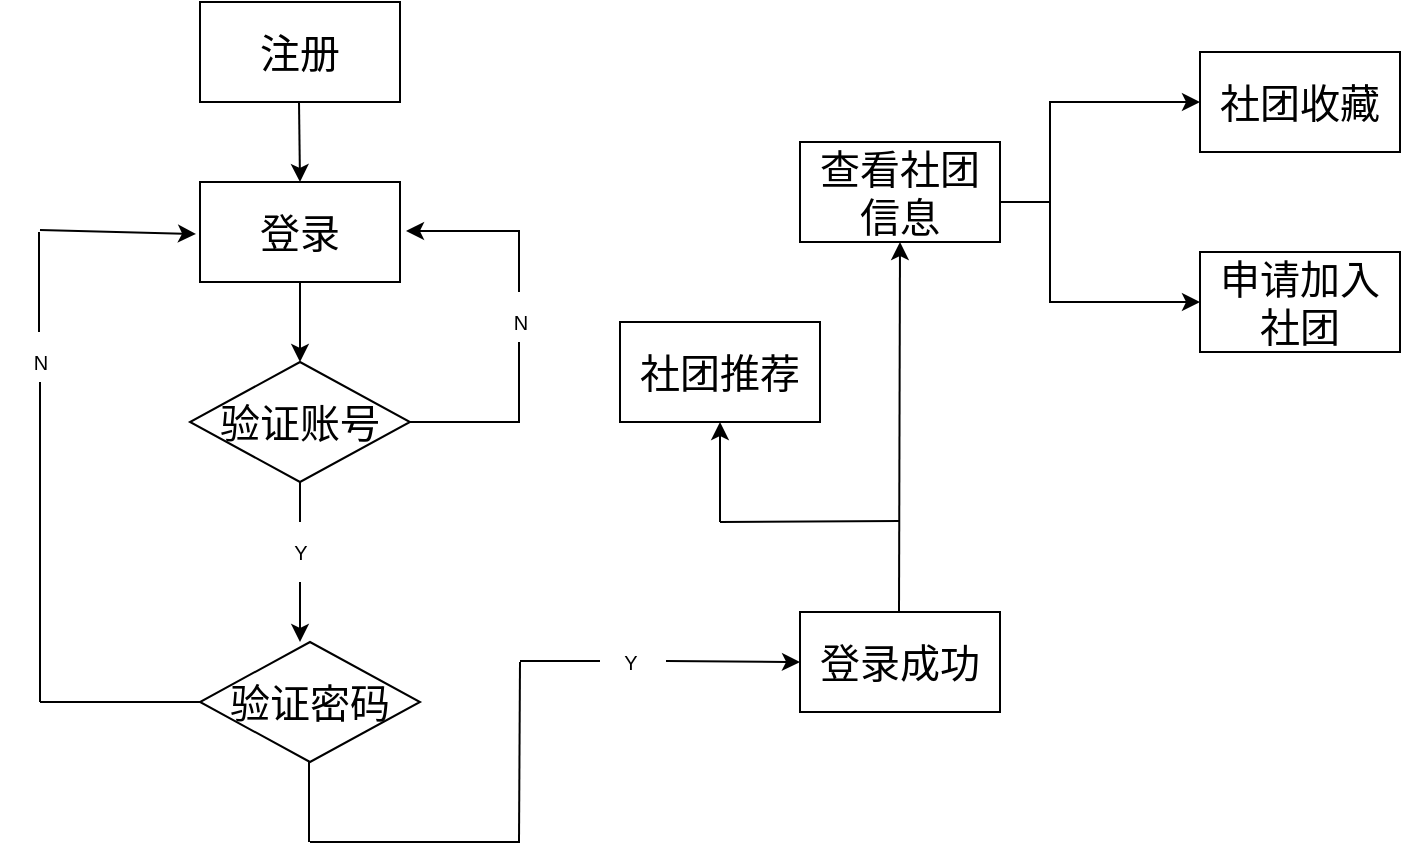 <mxfile version="10.6.1" type="github"><diagram id="QGfE6tiWKxZaJpD5HgqX" name="Page-1"><mxGraphModel dx="947" dy="533" grid="1" gridSize="10" guides="1" tooltips="1" connect="1" arrows="1" fold="1" page="1" pageScale="1" pageWidth="827" pageHeight="1169" math="0" shadow="0"><root><mxCell id="0"/><mxCell id="1" parent="0"/><mxCell id="E8wf1cDhmy324JM0ShqJ-1" value="注册" style="rounded=0;whiteSpace=wrap;html=1;fontSize=20;" parent="1" vertex="1"><mxGeometry x="120" y="140" width="100" height="50" as="geometry"/></mxCell><mxCell id="E8wf1cDhmy324JM0ShqJ-2" value="" style="endArrow=classic;html=1;fontSize=20;" parent="1" edge="1"><mxGeometry width="50" height="50" relative="1" as="geometry"><mxPoint x="169.5" y="190" as="sourcePoint"/><mxPoint x="170" y="230" as="targetPoint"/></mxGeometry></mxCell><mxCell id="E8wf1cDhmy324JM0ShqJ-3" value="登录" style="rounded=0;whiteSpace=wrap;html=1;fontSize=20;" parent="1" vertex="1"><mxGeometry x="120" y="230" width="100" height="50" as="geometry"/></mxCell><mxCell id="E8wf1cDhmy324JM0ShqJ-4" value="" style="endArrow=classic;html=1;fontSize=20;" parent="1" edge="1"><mxGeometry width="50" height="50" relative="1" as="geometry"><mxPoint x="170" y="280" as="sourcePoint"/><mxPoint x="170" y="320" as="targetPoint"/></mxGeometry></mxCell><mxCell id="E8wf1cDhmy324JM0ShqJ-6" value="验证账号" style="rhombus;whiteSpace=wrap;html=1;fontSize=20;" parent="1" vertex="1"><mxGeometry x="115" y="320" width="110" height="60" as="geometry"/></mxCell><mxCell id="E8wf1cDhmy324JM0ShqJ-7" value="" style="endArrow=classic;html=1;fontSize=20;" parent="1" edge="1"><mxGeometry width="50" height="50" relative="1" as="geometry"><mxPoint x="170" y="430" as="sourcePoint"/><mxPoint x="170" y="460" as="targetPoint"/></mxGeometry></mxCell><mxCell id="E8wf1cDhmy324JM0ShqJ-8" value="Y" style="text;html=1;resizable=0;autosize=1;align=center;verticalAlign=middle;points=[];fillColor=none;strokeColor=none;rounded=0;fontSize=10;" parent="1" vertex="1"><mxGeometry x="155" y="400" width="30" height="30" as="geometry"/></mxCell><mxCell id="E8wf1cDhmy324JM0ShqJ-10" value="" style="endArrow=none;html=1;fontSize=15;" parent="1" edge="1"><mxGeometry width="50" height="50" relative="1" as="geometry"><mxPoint x="170" y="400" as="sourcePoint"/><mxPoint x="170" y="380" as="targetPoint"/></mxGeometry></mxCell><mxCell id="E8wf1cDhmy324JM0ShqJ-15" value="验证密码" style="rhombus;whiteSpace=wrap;html=1;fontSize=20;" parent="1" vertex="1"><mxGeometry x="120" y="460" width="110" height="60" as="geometry"/></mxCell><mxCell id="E8wf1cDhmy324JM0ShqJ-18" value="" style="endArrow=none;html=1;fontSize=10;" parent="1" edge="1"><mxGeometry width="50" height="50" relative="1" as="geometry"><mxPoint x="225" y="350" as="sourcePoint"/><mxPoint x="280" y="350" as="targetPoint"/></mxGeometry></mxCell><mxCell id="E8wf1cDhmy324JM0ShqJ-19" value="" style="endArrow=none;html=1;fontSize=10;" parent="1" edge="1"><mxGeometry width="50" height="50" relative="1" as="geometry"><mxPoint x="279.5" y="350" as="sourcePoint"/><mxPoint x="279.5" y="310" as="targetPoint"/></mxGeometry></mxCell><mxCell id="E8wf1cDhmy324JM0ShqJ-23" value="&lt;div style=&quot;text-align: left&quot;&gt;&lt;span&gt;N&lt;/span&gt;&lt;/div&gt;" style="text;html=1;resizable=0;autosize=1;align=center;verticalAlign=middle;points=[];fillColor=none;strokeColor=none;rounded=0;fontSize=10;" parent="1" vertex="1"><mxGeometry x="265" y="290" width="30" height="20" as="geometry"/></mxCell><mxCell id="E8wf1cDhmy324JM0ShqJ-27" value="" style="endArrow=none;html=1;fontSize=10;entryX=0;entryY=0.5;entryDx=0;entryDy=0;" parent="1" target="E8wf1cDhmy324JM0ShqJ-15" edge="1"><mxGeometry width="50" height="50" relative="1" as="geometry"><mxPoint x="40" y="490" as="sourcePoint"/><mxPoint x="110" y="490" as="targetPoint"/></mxGeometry></mxCell><mxCell id="E8wf1cDhmy324JM0ShqJ-28" value="" style="endArrow=none;html=1;fontSize=10;" parent="1" edge="1"><mxGeometry width="50" height="50" relative="1" as="geometry"><mxPoint x="40" y="490" as="sourcePoint"/><mxPoint x="40" y="330" as="targetPoint"/></mxGeometry></mxCell><mxCell id="E8wf1cDhmy324JM0ShqJ-29" value="&lt;div style=&quot;text-align: left&quot;&gt;&lt;span&gt;&amp;nbsp; N&amp;nbsp;&amp;nbsp;&lt;/span&gt;&lt;/div&gt;" style="text;html=1;resizable=0;autosize=1;align=center;verticalAlign=middle;points=[];fillColor=none;strokeColor=none;rounded=0;fontSize=10;" parent="1" vertex="1"><mxGeometry x="20" y="310" width="40" height="20" as="geometry"/></mxCell><mxCell id="E8wf1cDhmy324JM0ShqJ-32" value="" style="endArrow=none;html=1;fontSize=10;" parent="1" edge="1"><mxGeometry width="50" height="50" relative="1" as="geometry"><mxPoint x="39.5" y="305" as="sourcePoint"/><mxPoint x="39.5" y="255" as="targetPoint"/></mxGeometry></mxCell><mxCell id="E8wf1cDhmy324JM0ShqJ-33" value="" style="endArrow=classic;html=1;fontSize=10;" parent="1" edge="1"><mxGeometry width="50" height="50" relative="1" as="geometry"><mxPoint x="40" y="254" as="sourcePoint"/><mxPoint x="118" y="256" as="targetPoint"/></mxGeometry></mxCell><mxCell id="E8wf1cDhmy324JM0ShqJ-37" value="" style="endArrow=none;html=1;fontSize=10;" parent="1" edge="1"><mxGeometry width="50" height="50" relative="1" as="geometry"><mxPoint x="279.5" y="285" as="sourcePoint"/><mxPoint x="279.5" y="255" as="targetPoint"/></mxGeometry></mxCell><mxCell id="E8wf1cDhmy324JM0ShqJ-38" value="" style="endArrow=classic;html=1;fontSize=10;" parent="1" edge="1"><mxGeometry width="50" height="50" relative="1" as="geometry"><mxPoint x="280" y="254.5" as="sourcePoint"/><mxPoint x="223" y="254.5" as="targetPoint"/></mxGeometry></mxCell><mxCell id="E8wf1cDhmy324JM0ShqJ-40" value="" style="endArrow=none;html=1;fontSize=10;" parent="1" edge="1"><mxGeometry width="50" height="50" relative="1" as="geometry"><mxPoint x="174.5" y="560" as="sourcePoint"/><mxPoint x="174.5" y="520" as="targetPoint"/></mxGeometry></mxCell><mxCell id="E8wf1cDhmy324JM0ShqJ-41" value="" style="endArrow=none;html=1;fontSize=10;" parent="1" edge="1"><mxGeometry width="50" height="50" relative="1" as="geometry"><mxPoint x="175" y="560" as="sourcePoint"/><mxPoint x="280" y="560" as="targetPoint"/></mxGeometry></mxCell><mxCell id="E8wf1cDhmy324JM0ShqJ-42" value="" style="endArrow=none;html=1;fontSize=10;" parent="1" edge="1"><mxGeometry width="50" height="50" relative="1" as="geometry"><mxPoint x="279.5" y="560" as="sourcePoint"/><mxPoint x="280" y="470" as="targetPoint"/></mxGeometry></mxCell><mxCell id="E8wf1cDhmy324JM0ShqJ-43" value="" style="endArrow=none;html=1;fontSize=10;" parent="1" edge="1"><mxGeometry width="50" height="50" relative="1" as="geometry"><mxPoint x="280" y="469.5" as="sourcePoint"/><mxPoint x="320" y="469.5" as="targetPoint"/></mxGeometry></mxCell><mxCell id="E8wf1cDhmy324JM0ShqJ-44" value="Y" style="text;html=1;resizable=0;autosize=1;align=center;verticalAlign=middle;points=[];fillColor=none;strokeColor=none;rounded=0;fontSize=10;" parent="1" vertex="1"><mxGeometry x="320" y="455" width="30" height="30" as="geometry"/></mxCell><mxCell id="C97HlRwfRmXBNcccZhD_-1" value="" style="endArrow=classic;html=1;fontSize=10;" edge="1" parent="1"><mxGeometry width="50" height="50" relative="1" as="geometry"><mxPoint x="353" y="469.5" as="sourcePoint"/><mxPoint x="420" y="470" as="targetPoint"/></mxGeometry></mxCell><mxCell id="C97HlRwfRmXBNcccZhD_-3" value="登录成功" style="rounded=0;whiteSpace=wrap;html=1;fontSize=20;" vertex="1" parent="1"><mxGeometry x="420" y="445" width="100" height="50" as="geometry"/></mxCell><mxCell id="C97HlRwfRmXBNcccZhD_-4" value="" style="endArrow=classic;html=1;fontSize=10;" edge="1" parent="1"><mxGeometry width="50" height="50" relative="1" as="geometry"><mxPoint x="469.5" y="445" as="sourcePoint"/><mxPoint x="470" y="260" as="targetPoint"/></mxGeometry></mxCell><mxCell id="C97HlRwfRmXBNcccZhD_-6" value="查看社团信息" style="rounded=0;whiteSpace=wrap;html=1;fontSize=20;" vertex="1" parent="1"><mxGeometry x="420" y="210" width="100" height="50" as="geometry"/></mxCell><mxCell id="C97HlRwfRmXBNcccZhD_-7" value="" style="endArrow=none;html=1;fontSize=10;" edge="1" parent="1"><mxGeometry width="50" height="50" relative="1" as="geometry"><mxPoint x="380" y="400" as="sourcePoint"/><mxPoint x="470" y="399.5" as="targetPoint"/></mxGeometry></mxCell><mxCell id="C97HlRwfRmXBNcccZhD_-8" value="" style="endArrow=classic;html=1;fontSize=10;" edge="1" parent="1"><mxGeometry width="50" height="50" relative="1" as="geometry"><mxPoint x="380" y="400" as="sourcePoint"/><mxPoint x="380" y="350" as="targetPoint"/></mxGeometry></mxCell><mxCell id="C97HlRwfRmXBNcccZhD_-9" value="社团推荐" style="rounded=0;whiteSpace=wrap;html=1;fontSize=20;" vertex="1" parent="1"><mxGeometry x="330" y="300" width="100" height="50" as="geometry"/></mxCell><mxCell id="C97HlRwfRmXBNcccZhD_-10" value="" style="strokeWidth=1;shape=mxgraph.flowchart.annotation_2;align=left;fontSize=10;fontStyle=0;html=1;fontColor=#000000;" vertex="1" parent="1"><mxGeometry x="520" y="190" width="50" height="100" as="geometry"/></mxCell><mxCell id="C97HlRwfRmXBNcccZhD_-12" value="" style="endArrow=classic;html=1;fontSize=10;" edge="1" parent="1"><mxGeometry width="50" height="50" relative="1" as="geometry"><mxPoint x="570" y="190" as="sourcePoint"/><mxPoint x="620" y="190" as="targetPoint"/></mxGeometry></mxCell><mxCell id="C97HlRwfRmXBNcccZhD_-13" value="" style="endArrow=classic;html=1;fontSize=10;" edge="1" parent="1"><mxGeometry width="50" height="50" relative="1" as="geometry"><mxPoint x="570" y="290" as="sourcePoint"/><mxPoint x="620" y="290" as="targetPoint"/></mxGeometry></mxCell><mxCell id="C97HlRwfRmXBNcccZhD_-14" value="社团收藏" style="rounded=0;whiteSpace=wrap;html=1;fontSize=20;" vertex="1" parent="1"><mxGeometry x="620" y="165" width="100" height="50" as="geometry"/></mxCell><mxCell id="C97HlRwfRmXBNcccZhD_-15" value="申请加入社团" style="rounded=0;whiteSpace=wrap;html=1;fontSize=20;" vertex="1" parent="1"><mxGeometry x="620" y="265" width="100" height="50" as="geometry"/></mxCell></root></mxGraphModel></diagram></mxfile>